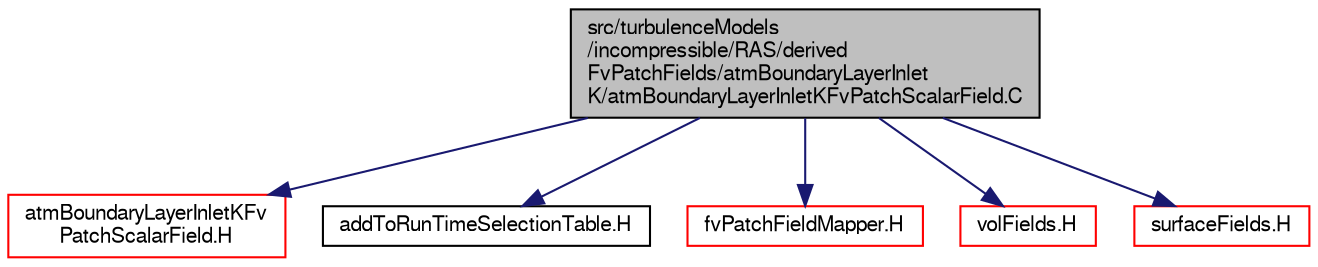 digraph "src/turbulenceModels/incompressible/RAS/derivedFvPatchFields/atmBoundaryLayerInletK/atmBoundaryLayerInletKFvPatchScalarField.C"
{
  bgcolor="transparent";
  edge [fontname="FreeSans",fontsize="10",labelfontname="FreeSans",labelfontsize="10"];
  node [fontname="FreeSans",fontsize="10",shape=record];
  Node0 [label="src/turbulenceModels\l/incompressible/RAS/derived\lFvPatchFields/atmBoundaryLayerInlet\lK/atmBoundaryLayerInletKFvPatchScalarField.C",height=0.2,width=0.4,color="black", fillcolor="grey75", style="filled", fontcolor="black"];
  Node0 -> Node1 [color="midnightblue",fontsize="10",style="solid",fontname="FreeSans"];
  Node1 [label="atmBoundaryLayerInletKFv\lPatchScalarField.H",height=0.2,width=0.4,color="red",URL="$a17495.html"];
  Node0 -> Node192 [color="midnightblue",fontsize="10",style="solid",fontname="FreeSans"];
  Node192 [label="addToRunTimeSelectionTable.H",height=0.2,width=0.4,color="black",URL="$a09263.html",tooltip="Macros for easy insertion into run-time selection tables. "];
  Node0 -> Node193 [color="midnightblue",fontsize="10",style="solid",fontname="FreeSans"];
  Node193 [label="fvPatchFieldMapper.H",height=0.2,width=0.4,color="red",URL="$a02468.html"];
  Node0 -> Node194 [color="midnightblue",fontsize="10",style="solid",fontname="FreeSans"];
  Node194 [label="volFields.H",height=0.2,width=0.4,color="red",URL="$a02750.html"];
  Node0 -> Node307 [color="midnightblue",fontsize="10",style="solid",fontname="FreeSans"];
  Node307 [label="surfaceFields.H",height=0.2,width=0.4,color="red",URL="$a02735.html",tooltip="Foam::surfaceFields. "];
}
